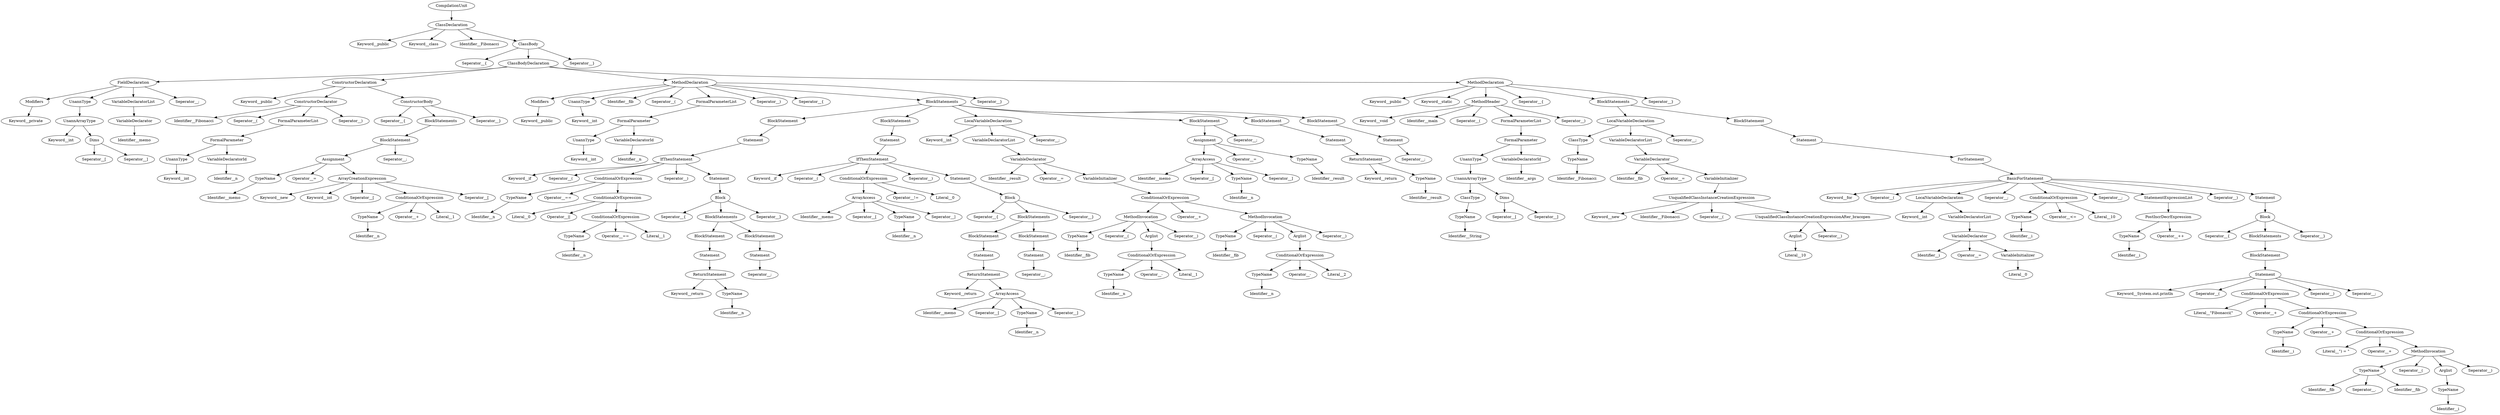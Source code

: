 digraph G {
CompilationUnit0->ClassDeclaration1->Keyword2;
Keyword2[label="Keyword__public"];
ClassDeclaration1->Keyword3;
Keyword3[label="Keyword__class"];
ClassDeclaration1->Identifier4;
Identifier4[label="Identifier__Fibonacci"];
ClassDeclaration1->ClassBody5->Seperator6;
Seperator6[label="Seperator__{"];
ClassBody5->ClassBodyDeclaration7->FieldDeclaration8->Modifiers9->Keyword10;
Keyword10[label="Keyword__private"];
Modifiers9[label="Modifiers"];
FieldDeclaration8->UnannType11->UnannArrayType12->Keyword13;
Keyword13[label="Keyword__int"];
UnannArrayType12->Dims14->Seperator15;
Seperator15[label="Seperator__["];
Dims14->Seperator16;
Seperator16[label="Seperator__]"];
Dims14[label="Dims"];
UnannArrayType12[label="UnannArrayType"];
UnannType11[label="UnannType"];
FieldDeclaration8->VariableDeclaratorList17->VariableDeclarator18->Identifier19;
Identifier19[label="Identifier__memo"];
VariableDeclarator18[label="VariableDeclarator"];
VariableDeclaratorList17[label="VariableDeclaratorList"];
FieldDeclaration8->Seperator20;
Seperator20[label="Seperator__;"];
FieldDeclaration8[label="FieldDeclaration"];
ClassBodyDeclaration7->ConstructorDeclaration21->Keyword22;
Keyword22[label="Keyword__public"];
ConstructorDeclaration21->ConstructorDeclarator23->Identifier24;
Identifier24[label="Identifier__Fibonacci"];
ConstructorDeclarator23->Seperator25;
Seperator25[label="Seperator__("];
ConstructorDeclarator23->FormalParameterList26->FormalParameter27->UnannType28->Keyword29;
Keyword29[label="Keyword__int"];
UnannType28[label="UnannType"];
FormalParameter27->VariableDeclaratorId30->Identifier31;
Identifier31[label="Identifier__n"];
VariableDeclaratorId30[label="VariableDeclaratorId"];
FormalParameter27[label="FormalParameter"];
FormalParameterList26[label="FormalParameterList"];
ConstructorDeclarator23->Seperator32;
Seperator32[label="Seperator__)"];
ConstructorDeclarator23[label="ConstructorDeclarator"];
ConstructorDeclaration21->ConstructorBody33->Seperator34;
Seperator34[label="Seperator__{"];
ConstructorBody33->BlockStatements35->BlockStatement36->Assignment37->TypeName38->Identifier39;
Identifier39[label="Identifier__memo"];
TypeName38[label="TypeName"];
Assignment37->Operator40;
Operator40[label="Operator__="];
Assignment37->ArrayCreationExpression41->Keyword42;
Keyword42[label="Keyword__new"];
ArrayCreationExpression41->Keyword43;
Keyword43[label="Keyword__int"];
ArrayCreationExpression41->Seperator44;
Seperator44[label="Seperator__["];
ArrayCreationExpression41->ConditionalOrExpression45->TypeName46->Identifier47;
Identifier47[label="Identifier__n"];
TypeName46[label="TypeName"];
ConditionalOrExpression45->Operator48;
Operator48[label="Operator__+"];
ConditionalOrExpression45->Literal49;
Literal49[label="Literal__1"];
ConditionalOrExpression45[label="ConditionalOrExpression"];
ArrayCreationExpression41->Seperator50;
Seperator50[label="Seperator__["];
ArrayCreationExpression41[label="ArrayCreationExpression"];
Assignment37[label="Assignment"];
BlockStatement36->Seperator51;
Seperator51[label="Seperator__;"];
BlockStatement36[label="BlockStatement"];
BlockStatements35[label="BlockStatements"];
ConstructorBody33->Seperator52;
Seperator52[label="Seperator__}"];
ConstructorBody33[label="ConstructorBody"];
ConstructorDeclaration21[label="ConstructorDeclaration"];
ClassBodyDeclaration7->MethodDeclaration53->Modifiers54->Keyword55;
Keyword55[label="Keyword__public"];
Modifiers54[label="Modifiers"];
MethodDeclaration53->UnannType56->Keyword57;
Keyword57[label="Keyword__int"];
UnannType56[label="UnannType"];
MethodDeclaration53->Identifier58;
Identifier58[label="Identifier__fib"];
MethodDeclaration53->Seperator59;
Seperator59[label="Seperator__("];
MethodDeclaration53->FormalParameterList60->FormalParameter61->UnannType62->Keyword63;
Keyword63[label="Keyword__int"];
UnannType62[label="UnannType"];
FormalParameter61->VariableDeclaratorId64->Identifier65;
Identifier65[label="Identifier__n"];
VariableDeclaratorId64[label="VariableDeclaratorId"];
FormalParameter61[label="FormalParameter"];
FormalParameterList60[label="FormalParameterList"];
MethodDeclaration53->Seperator66;
Seperator66[label="Seperator__)"];
MethodDeclaration53->Seperator67;
Seperator67[label="Seperator__{"];
MethodDeclaration53->BlockStatements68->BlockStatement69->Statement70->IfThenStatement71->Keyword72;
Keyword72[label="Keyword__if"];
IfThenStatement71->Seperator73;
Seperator73[label="Seperator__("];
IfThenStatement71->ConditionalOrExpression74->TypeName75->Identifier76;
Identifier76[label="Identifier__n"];
TypeName75[label="TypeName"];
ConditionalOrExpression74->Operator77;
Operator77[label="Operator__=="];
ConditionalOrExpression74->ConditionalOrExpression78->Literal79;
Literal79[label="Literal__0"];
ConditionalOrExpression78->Operator80;
Operator80[label="Operator__||"];
ConditionalOrExpression78->ConditionalOrExpression81->TypeName82->Identifier83;
Identifier83[label="Identifier__n"];
TypeName82[label="TypeName"];
ConditionalOrExpression81->Operator84;
Operator84[label="Operator__=="];
ConditionalOrExpression81->Literal85;
Literal85[label="Literal__1"];
ConditionalOrExpression81[label="ConditionalOrExpression"];
ConditionalOrExpression78[label="ConditionalOrExpression"];
ConditionalOrExpression74[label="ConditionalOrExpression"];
IfThenStatement71->Seperator86;
Seperator86[label="Seperator__)"];
IfThenStatement71->Statement87->Block88->Seperator89;
Seperator89[label="Seperator__{"];
Block88->BlockStatements90->BlockStatement91->Statement92->ReturnStatement93->Keyword94;
Keyword94[label="Keyword__return"];
ReturnStatement93->TypeName95->Identifier96;
Identifier96[label="Identifier__n"];
TypeName95[label="TypeName"];
ReturnStatement93[label="ReturnStatement"];
Statement92[label="Statement"];
BlockStatement91[label="BlockStatement"];
BlockStatements90->BlockStatement97->Statement98->Seperator99;
Seperator99[label="Seperator__;"];
Statement98[label="Statement"];
BlockStatement97[label="BlockStatement"];
BlockStatements90[label="BlockStatements"];
Block88->Seperator100;
Seperator100[label="Seperator__}"];
Block88[label="Block"];
Statement87[label="Statement"];
IfThenStatement71[label="IfThenStatement"];
Statement70[label="Statement"];
BlockStatement69[label="BlockStatement"];
BlockStatements68->BlockStatement101->Statement102->IfThenStatement103->Keyword104;
Keyword104[label="Keyword__if"];
IfThenStatement103->Seperator105;
Seperator105[label="Seperator__("];
IfThenStatement103->ConditionalOrExpression106->ArrayAccess107->Identifier108;
Identifier108[label="Identifier__memo"];
ArrayAccess107->Seperator109;
Seperator109[label="Seperator__["];
ArrayAccess107->TypeName110->Identifier111;
Identifier111[label="Identifier__n"];
TypeName110[label="TypeName"];
ArrayAccess107->Seperator112;
Seperator112[label="Seperator__]"];
ArrayAccess107[label="ArrayAccess"];
ConditionalOrExpression106->Operator113;
Operator113[label="Operator__!="];
ConditionalOrExpression106->Literal114;
Literal114[label="Literal__0"];
ConditionalOrExpression106[label="ConditionalOrExpression"];
IfThenStatement103->Seperator115;
Seperator115[label="Seperator__)"];
IfThenStatement103->Statement116->Block117->Seperator118;
Seperator118[label="Seperator__{"];
Block117->BlockStatements119->BlockStatement120->Statement121->ReturnStatement122->Keyword123;
Keyword123[label="Keyword__return"];
ReturnStatement122->ArrayAccess124->Identifier125;
Identifier125[label="Identifier__memo"];
ArrayAccess124->Seperator126;
Seperator126[label="Seperator__["];
ArrayAccess124->TypeName127->Identifier128;
Identifier128[label="Identifier__n"];
TypeName127[label="TypeName"];
ArrayAccess124->Seperator129;
Seperator129[label="Seperator__]"];
ArrayAccess124[label="ArrayAccess"];
ReturnStatement122[label="ReturnStatement"];
Statement121[label="Statement"];
BlockStatement120[label="BlockStatement"];
BlockStatements119->BlockStatement130->Statement131->Seperator132;
Seperator132[label="Seperator__;"];
Statement131[label="Statement"];
BlockStatement130[label="BlockStatement"];
BlockStatements119[label="BlockStatements"];
Block117->Seperator133;
Seperator133[label="Seperator__}"];
Block117[label="Block"];
Statement116[label="Statement"];
IfThenStatement103[label="IfThenStatement"];
Statement102[label="Statement"];
BlockStatement101[label="BlockStatement"];
BlockStatements68->LocalVariableDeclaration134->Keyword135;
Keyword135[label="Keyword__int"];
LocalVariableDeclaration134->VariableDeclaratorList136->VariableDeclarator137->Identifier138;
Identifier138[label="Identifier__result"];
VariableDeclarator137->Operator139;
Operator139[label="Operator__="];
VariableDeclarator137->VariableInitializer140->ConditionalOrExpression141->MethodInvocation142->TypeName143->Identifier144;
Identifier144[label="Identifier__fib"];
TypeName143[label="TypeName"];
MethodInvocation142->Seperator145;
Seperator145[label="Seperator__("];
MethodInvocation142->Arglist146->ConditionalOrExpression147->TypeName148->Identifier149;
Identifier149[label="Identifier__n"];
TypeName148[label="TypeName"];
ConditionalOrExpression147->Operator150;
Operator150[label="Operator__-"];
ConditionalOrExpression147->Literal151;
Literal151[label="Literal__1"];
ConditionalOrExpression147[label="ConditionalOrExpression"];
Arglist146[label="Arglist"];
MethodInvocation142->Seperator152;
Seperator152[label="Seperator__)"];
MethodInvocation142[label="MethodInvocation"];
ConditionalOrExpression141->Operator153;
Operator153[label="Operator__+"];
ConditionalOrExpression141->MethodInvocation154->TypeName155->Identifier156;
Identifier156[label="Identifier__fib"];
TypeName155[label="TypeName"];
MethodInvocation154->Seperator157;
Seperator157[label="Seperator__("];
MethodInvocation154->Arglist158->ConditionalOrExpression159->TypeName160->Identifier161;
Identifier161[label="Identifier__n"];
TypeName160[label="TypeName"];
ConditionalOrExpression159->Operator162;
Operator162[label="Operator__-"];
ConditionalOrExpression159->Literal163;
Literal163[label="Literal__2"];
ConditionalOrExpression159[label="ConditionalOrExpression"];
Arglist158[label="Arglist"];
MethodInvocation154->Seperator164;
Seperator164[label="Seperator__)"];
MethodInvocation154[label="MethodInvocation"];
ConditionalOrExpression141[label="ConditionalOrExpression"];
VariableInitializer140[label="VariableInitializer"];
VariableDeclarator137[label="VariableDeclarator"];
VariableDeclaratorList136[label="VariableDeclaratorList"];
LocalVariableDeclaration134->Seperator165;
Seperator165[label="Seperator__;"];
LocalVariableDeclaration134[label="LocalVariableDeclaration"];
BlockStatements68->BlockStatement166->Assignment167->ArrayAccess168->Identifier169;
Identifier169[label="Identifier__memo"];
ArrayAccess168->Seperator170;
Seperator170[label="Seperator__["];
ArrayAccess168->TypeName171->Identifier172;
Identifier172[label="Identifier__n"];
TypeName171[label="TypeName"];
ArrayAccess168->Seperator173;
Seperator173[label="Seperator__]"];
ArrayAccess168[label="ArrayAccess"];
Assignment167->Operator174;
Operator174[label="Operator__="];
Assignment167->TypeName175->Identifier176;
Identifier176[label="Identifier__result"];
TypeName175[label="TypeName"];
Assignment167[label="Assignment"];
BlockStatement166->Seperator177;
Seperator177[label="Seperator__;"];
BlockStatement166[label="BlockStatement"];
BlockStatements68->BlockStatement178->Statement179->ReturnStatement180->Keyword181;
Keyword181[label="Keyword__return"];
ReturnStatement180->TypeName182->Identifier183;
Identifier183[label="Identifier__result"];
TypeName182[label="TypeName"];
ReturnStatement180[label="ReturnStatement"];
Statement179[label="Statement"];
BlockStatement178[label="BlockStatement"];
BlockStatements68->BlockStatement184->Statement185->Seperator186;
Seperator186[label="Seperator__;"];
Statement185[label="Statement"];
BlockStatement184[label="BlockStatement"];
BlockStatements68[label="BlockStatements"];
MethodDeclaration53->Seperator187;
Seperator187[label="Seperator__}"];
MethodDeclaration53[label="MethodDeclaration"];
ClassBodyDeclaration7->MethodDeclaration188->Keyword189;
Keyword189[label="Keyword__public"];
MethodDeclaration188->Keyword190;
Keyword190[label="Keyword__static"];
MethodDeclaration188->MethodHeader191->Keyword192;
Keyword192[label="Keyword__void"];
MethodHeader191->Identifier193;
Identifier193[label="Identifier__main"];
MethodHeader191->Seperator194;
Seperator194[label="Seperator__("];
MethodHeader191->FormalParameterList195->FormalParameter196->UnannType197->UnannArrayType198->ClassType199->TypeName200->Identifier201;
Identifier201[label="Identifier__String"];
TypeName200[label="TypeName"];
ClassType199[label="ClassType"];
UnannArrayType198->Dims202->Seperator203;
Seperator203[label="Seperator__["];
Dims202->Seperator204;
Seperator204[label="Seperator__]"];
Dims202[label="Dims"];
UnannArrayType198[label="UnannArrayType"];
UnannType197[label="UnannType"];
FormalParameter196->VariableDeclaratorId205->Identifier206;
Identifier206[label="Identifier__args"];
VariableDeclaratorId205[label="VariableDeclaratorId"];
FormalParameter196[label="FormalParameter"];
FormalParameterList195[label="FormalParameterList"];
MethodHeader191->Seperator207;
Seperator207[label="Seperator__)"];
MethodHeader191[label="MethodHeader"];
MethodDeclaration188->Seperator208;
Seperator208[label="Seperator__{"];
MethodDeclaration188->BlockStatements209->LocalVariableDeclaration210->ClassType211->TypeName212->Identifier213;
Identifier213[label="Identifier__Fibonacci"];
TypeName212[label="TypeName"];
ClassType211[label="ClassType"];
LocalVariableDeclaration210->VariableDeclaratorList214->VariableDeclarator215->Identifier216;
Identifier216[label="Identifier__fib"];
VariableDeclarator215->Operator217;
Operator217[label="Operator__="];
VariableDeclarator215->VariableInitializer218->UnqualifiedClassInstanceCreationExpression219->Keyword220;
Keyword220[label="Keyword__new"];
UnqualifiedClassInstanceCreationExpression219->Identifier221;
Identifier221[label="Identifier__Fibonacci"];
UnqualifiedClassInstanceCreationExpression219->Seperator222;
Seperator222[label="Seperator__("];
UnqualifiedClassInstanceCreationExpression219->UnqualifiedClassInstanceCreationExpressionAfter_bracopen223->Arglist224->Literal225;
Literal225[label="Literal__10"];
Arglist224[label="Arglist"];
UnqualifiedClassInstanceCreationExpressionAfter_bracopen223->Seperator226;
Seperator226[label="Seperator__)"];
UnqualifiedClassInstanceCreationExpressionAfter_bracopen223[label="UnqualifiedClassInstanceCreationExpressionAfter_bracopen"];
UnqualifiedClassInstanceCreationExpression219[label="UnqualifiedClassInstanceCreationExpression"];
VariableInitializer218[label="VariableInitializer"];
VariableDeclarator215[label="VariableDeclarator"];
VariableDeclaratorList214[label="VariableDeclaratorList"];
LocalVariableDeclaration210->Seperator227;
Seperator227[label="Seperator__;"];
LocalVariableDeclaration210[label="LocalVariableDeclaration"];
BlockStatements209->BlockStatement228->Statement229->ForStatement230->BasicForStatement231->Keyword232;
Keyword232[label="Keyword__for"];
BasicForStatement231->Seperator233;
Seperator233[label="Seperator__("];
BasicForStatement231->LocalVariableDeclaration234->Keyword235;
Keyword235[label="Keyword__int"];
LocalVariableDeclaration234->VariableDeclaratorList236->VariableDeclarator237->Identifier238;
Identifier238[label="Identifier__i"];
VariableDeclarator237->Operator239;
Operator239[label="Operator__="];
VariableDeclarator237->VariableInitializer240->Literal241;
Literal241[label="Literal__0"];
VariableInitializer240[label="VariableInitializer"];
VariableDeclarator237[label="VariableDeclarator"];
VariableDeclaratorList236[label="VariableDeclaratorList"];
LocalVariableDeclaration234[label="LocalVariableDeclaration"];
BasicForStatement231->Seperator242;
Seperator242[label="Seperator__;"];
BasicForStatement231->ConditionalOrExpression243->TypeName244->Identifier245;
Identifier245[label="Identifier__i"];
TypeName244[label="TypeName"];
ConditionalOrExpression243->Operator246;
Operator246[label="Operator__<="];
ConditionalOrExpression243->Literal247;
Literal247[label="Literal__10"];
ConditionalOrExpression243[label="ConditionalOrExpression"];
BasicForStatement231->Seperator248;
Seperator248[label="Seperator__;"];
BasicForStatement231->StatementExpressionList249->PostIncrDecrExpression250->TypeName251->Identifier252;
Identifier252[label="Identifier__i"];
TypeName251[label="TypeName"];
PostIncrDecrExpression250->Operator253;
Operator253[label="Operator__++"];
PostIncrDecrExpression250[label="PostIncrDecrExpression"];
StatementExpressionList249[label="StatementExpressionList"];
BasicForStatement231->Seperator254;
Seperator254[label="Seperator__)"];
BasicForStatement231->Statement255->Block256->Seperator257;
Seperator257[label="Seperator__{"];
Block256->BlockStatements258->BlockStatement259->Statement260->Keyword261;
Keyword261[label="Keyword__System.out.println"];
Statement260->Seperator262;
Seperator262[label="Seperator__("];
Statement260->ConditionalOrExpression263->Literal264;
Literal264[label="Literal__\"Fibonacci(\""];
ConditionalOrExpression263->Operator265;
Operator265[label="Operator__+"];
ConditionalOrExpression263->ConditionalOrExpression266->TypeName267->Identifier268;
Identifier268[label="Identifier__i"];
TypeName267[label="TypeName"];
ConditionalOrExpression266->Operator269;
Operator269[label="Operator__+"];
ConditionalOrExpression266->ConditionalOrExpression270->Literal271;
Literal271[label="Literal__\") = \""];
ConditionalOrExpression270->Operator272;
Operator272[label="Operator__+"];
ConditionalOrExpression270->MethodInvocation273->TypeName274->Identifier275;
Identifier275[label="Identifier__fib"];
TypeName274->Seperator276;
Seperator276[label="Seperator__."];
TypeName274->Identifier277;
Identifier277[label="Identifier__fib"];
TypeName274[label="TypeName"];
MethodInvocation273->Seperator278;
Seperator278[label="Seperator__("];
MethodInvocation273->Arglist279->TypeName280->Identifier281;
Identifier281[label="Identifier__i"];
TypeName280[label="TypeName"];
Arglist279[label="Arglist"];
MethodInvocation273->Seperator282;
Seperator282[label="Seperator__)"];
MethodInvocation273[label="MethodInvocation"];
ConditionalOrExpression270[label="ConditionalOrExpression"];
ConditionalOrExpression266[label="ConditionalOrExpression"];
ConditionalOrExpression263[label="ConditionalOrExpression"];
Statement260->Seperator283;
Seperator283[label="Seperator__)"];
Statement260->Seperator284;
Seperator284[label="Seperator__;"];
Statement260[label="Statement"];
BlockStatement259[label="BlockStatement"];
BlockStatements258[label="BlockStatements"];
Block256->Seperator285;
Seperator285[label="Seperator__}"];
Block256[label="Block"];
Statement255[label="Statement"];
BasicForStatement231[label="BasicForStatement"];
ForStatement230[label="ForStatement"];
Statement229[label="Statement"];
BlockStatement228[label="BlockStatement"];
BlockStatements209[label="BlockStatements"];
MethodDeclaration188->Seperator286;
Seperator286[label="Seperator__}"];
MethodDeclaration188[label="MethodDeclaration"];
ClassBodyDeclaration7[label="ClassBodyDeclaration"];
ClassBody5->Seperator287;
Seperator287[label="Seperator__}"];
ClassBody5[label="ClassBody"];
ClassDeclaration1[label="ClassDeclaration"];
CompilationUnit0[label="CompilationUnit"];

}